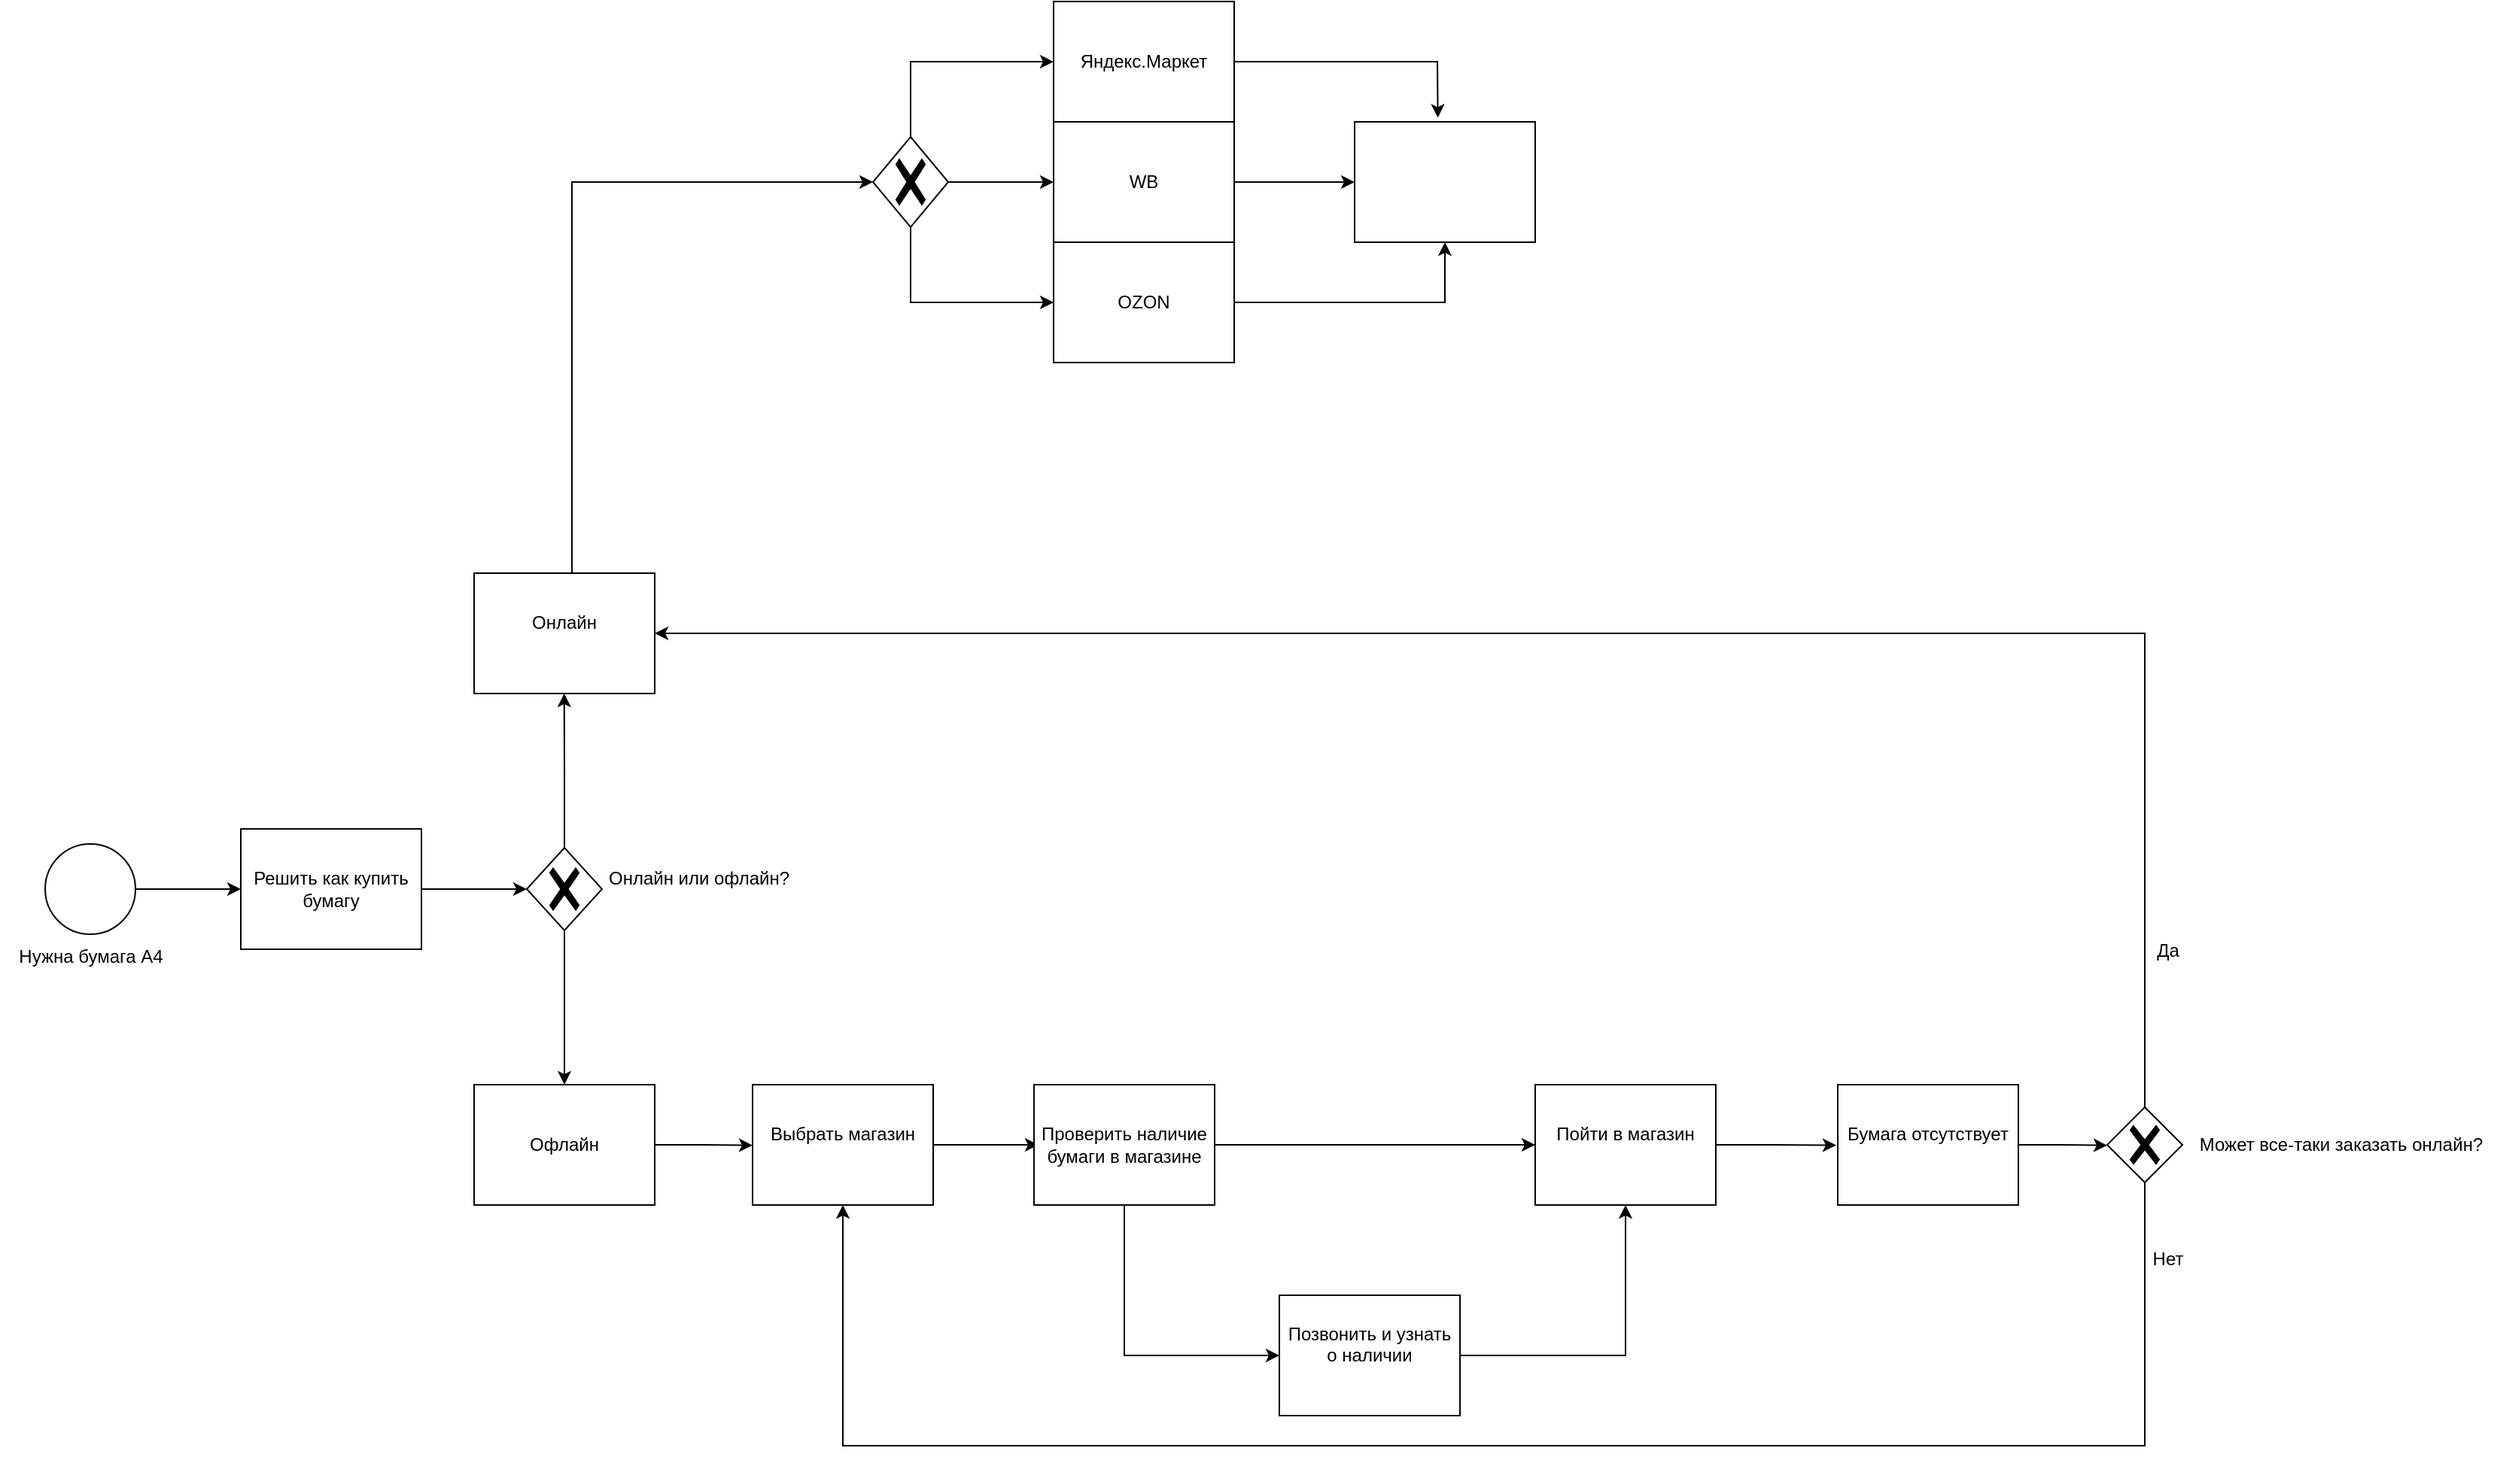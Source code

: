 <mxfile version="26.1.3">
  <diagram name="Страница — 1" id="5N9X3Y17L_XoEcSVhi0d">
    <mxGraphModel dx="2037" dy="2296" grid="1" gridSize="10" guides="1" tooltips="1" connect="1" arrows="1" fold="1" page="1" pageScale="1" pageWidth="827" pageHeight="1169" math="0" shadow="0">
      <root>
        <mxCell id="0" />
        <mxCell id="1" parent="0" />
        <mxCell id="wK_ba-2Pib_sXPPsbPto-5" style="edgeStyle=orthogonalEdgeStyle;rounded=0;orthogonalLoop=1;jettySize=auto;html=1;" parent="1" source="wK_ba-2Pib_sXPPsbPto-1" edge="1">
          <mxGeometry relative="1" as="geometry">
            <mxPoint x="180" y="270" as="targetPoint" />
          </mxGeometry>
        </mxCell>
        <mxCell id="wK_ba-2Pib_sXPPsbPto-1" value="" style="ellipse;whiteSpace=wrap;html=1;aspect=fixed;" parent="1" vertex="1">
          <mxGeometry x="50" y="240" width="60" height="60" as="geometry" />
        </mxCell>
        <mxCell id="wK_ba-2Pib_sXPPsbPto-2" value="&lt;div&gt;&lt;br&gt;&lt;/div&gt;" style="text;html=1;align=center;verticalAlign=middle;resizable=0;points=[];autosize=1;strokeColor=none;fillColor=none;" parent="1" vertex="1">
          <mxGeometry x="85" y="305" width="20" height="30" as="geometry" />
        </mxCell>
        <mxCell id="wK_ba-2Pib_sXPPsbPto-3" value="&lt;div&gt;Нужна бумага А4&lt;/div&gt;" style="text;html=1;align=center;verticalAlign=middle;resizable=0;points=[];autosize=1;strokeColor=none;fillColor=none;rounded=0;" parent="1" vertex="1">
          <mxGeometry x="20" y="300" width="120" height="30" as="geometry" />
        </mxCell>
        <mxCell id="wK_ba-2Pib_sXPPsbPto-7" style="edgeStyle=orthogonalEdgeStyle;rounded=0;orthogonalLoop=1;jettySize=auto;html=1;" parent="1" source="wK_ba-2Pib_sXPPsbPto-6" edge="1">
          <mxGeometry relative="1" as="geometry">
            <mxPoint x="370" y="270" as="targetPoint" />
          </mxGeometry>
        </mxCell>
        <mxCell id="wK_ba-2Pib_sXPPsbPto-6" value="Решить как купить бумагу" style="points=[[0.25,0,0],[0.5,0,0],[0.75,0,0],[1,0.25,0],[1,0.5,0],[1,0.75,0],[0.75,1,0],[0.5,1,0],[0.25,1,0],[0,0.75,0],[0,0.5,0],[0,0.25,0]];shape=mxgraph.bpmn.task2;whiteSpace=wrap;rectStyle=rounded;size=10;html=1;container=1;expand=0;collapsible=0;taskMarker=abstract;" parent="1" vertex="1">
          <mxGeometry x="180" y="230" width="120" height="80" as="geometry" />
        </mxCell>
        <mxCell id="FOxeAomE-UnCh2ast08M-1" style="edgeStyle=orthogonalEdgeStyle;rounded=0;orthogonalLoop=1;jettySize=auto;html=1;exitX=0.5;exitY=0;exitDx=0;exitDy=0;exitPerimeter=0;" parent="1" source="wK_ba-2Pib_sXPPsbPto-8" edge="1">
          <mxGeometry relative="1" as="geometry">
            <mxPoint x="394.857" y="140" as="targetPoint" />
          </mxGeometry>
        </mxCell>
        <mxCell id="FOxeAomE-UnCh2ast08M-2" style="edgeStyle=orthogonalEdgeStyle;rounded=0;orthogonalLoop=1;jettySize=auto;html=1;" parent="1" source="wK_ba-2Pib_sXPPsbPto-8" edge="1">
          <mxGeometry relative="1" as="geometry">
            <mxPoint x="395" y="400" as="targetPoint" />
          </mxGeometry>
        </mxCell>
        <mxCell id="wK_ba-2Pib_sXPPsbPto-8" value="" style="points=[[0.25,0.25,0],[0.5,0,0],[0.75,0.25,0],[1,0.5,0],[0.75,0.75,0],[0.5,1,0],[0.25,0.75,0],[0,0.5,0]];shape=mxgraph.bpmn.gateway2;html=1;verticalLabelPosition=bottom;labelBackgroundColor=#ffffff;verticalAlign=top;align=center;perimeter=rhombusPerimeter;outlineConnect=0;outline=none;symbol=none;gwType=exclusive;" parent="1" vertex="1">
          <mxGeometry x="370" y="242.5" width="50" height="55" as="geometry" />
        </mxCell>
        <mxCell id="wK_ba-2Pib_sXPPsbPto-9" value="Онлайн или о&lt;span style=&quot;background-color: transparent; color: light-dark(rgb(0, 0, 0), rgb(255, 255, 255));&quot;&gt;флайн?&lt;/span&gt;&lt;div&gt;&lt;div&gt;&lt;br&gt;&lt;/div&gt;&lt;/div&gt;" style="text;html=1;align=center;verticalAlign=middle;resizable=0;points=[];autosize=1;strokeColor=none;fillColor=none;" parent="1" vertex="1">
          <mxGeometry x="414" y="250" width="140" height="40" as="geometry" />
        </mxCell>
        <mxCell id="FOxeAomE-UnCh2ast08M-4" style="edgeStyle=orthogonalEdgeStyle;rounded=0;orthogonalLoop=1;jettySize=auto;html=1;exitX=1;exitY=0.5;exitDx=0;exitDy=0;exitPerimeter=0;" parent="1" source="FOxeAomE-UnCh2ast08M-3" edge="1">
          <mxGeometry relative="1" as="geometry">
            <mxPoint x="520" y="440.333" as="targetPoint" />
          </mxGeometry>
        </mxCell>
        <mxCell id="FOxeAomE-UnCh2ast08M-3" value="Офлайн" style="points=[[0.25,0,0],[0.5,0,0],[0.75,0,0],[1,0.25,0],[1,0.5,0],[1,0.75,0],[0.75,1,0],[0.5,1,0],[0.25,1,0],[0,0.75,0],[0,0.5,0],[0,0.25,0]];shape=mxgraph.bpmn.task2;whiteSpace=wrap;rectStyle=rounded;size=10;html=1;container=1;expand=0;collapsible=0;taskMarker=abstract;" parent="1" vertex="1">
          <mxGeometry x="335" y="400" width="120" height="80" as="geometry" />
        </mxCell>
        <mxCell id="FOxeAomE-UnCh2ast08M-6" style="edgeStyle=orthogonalEdgeStyle;rounded=0;orthogonalLoop=1;jettySize=auto;html=1;" parent="1" source="FOxeAomE-UnCh2ast08M-5" edge="1">
          <mxGeometry relative="1" as="geometry">
            <mxPoint x="710" y="440" as="targetPoint" />
          </mxGeometry>
        </mxCell>
        <mxCell id="FOxeAomE-UnCh2ast08M-5" value="Выбрать магазин&lt;div&gt;&lt;br&gt;&lt;/div&gt;" style="points=[[0.25,0,0],[0.5,0,0],[0.75,0,0],[1,0.25,0],[1,0.5,0],[1,0.75,0],[0.75,1,0],[0.5,1,0],[0.25,1,0],[0,0.75,0],[0,0.5,0],[0,0.25,0]];shape=mxgraph.bpmn.task2;whiteSpace=wrap;rectStyle=rounded;size=10;html=1;container=1;expand=0;collapsible=0;taskMarker=abstract;" parent="1" vertex="1">
          <mxGeometry x="520" y="400" width="120" height="80" as="geometry" />
        </mxCell>
        <mxCell id="FOxeAomE-UnCh2ast08M-8" value="Онлайн&lt;div&gt;&lt;br&gt;&lt;/div&gt;" style="points=[[0.25,0,0],[0.5,0,0],[0.75,0,0],[1,0.25,0],[1,0.5,0],[1,0.75,0],[0.75,1,0],[0.5,1,0],[0.25,1,0],[0,0.75,0],[0,0.5,0],[0,0.25,0]];shape=mxgraph.bpmn.task2;whiteSpace=wrap;rectStyle=rounded;size=10;html=1;container=1;expand=0;collapsible=0;taskMarker=abstract;" parent="1" vertex="1">
          <mxGeometry x="335" y="60" width="120" height="80" as="geometry" />
        </mxCell>
        <mxCell id="FOxeAomE-UnCh2ast08M-14" style="edgeStyle=orthogonalEdgeStyle;rounded=0;orthogonalLoop=1;jettySize=auto;html=1;exitX=1;exitY=0.5;exitDx=0;exitDy=0;exitPerimeter=0;" parent="1" source="FOxeAomE-UnCh2ast08M-9" edge="1">
          <mxGeometry relative="1" as="geometry">
            <mxPoint x="1040" y="440" as="targetPoint" />
          </mxGeometry>
        </mxCell>
        <mxCell id="FOxeAomE-UnCh2ast08M-9" value="Проверить наличие бумаги в магазине" style="points=[[0.25,0,0],[0.5,0,0],[0.75,0,0],[1,0.25,0],[1,0.5,0],[1,0.75,0],[0.75,1,0],[0.5,1,0],[0.25,1,0],[0,0.75,0],[0,0.5,0],[0,0.25,0]];shape=mxgraph.bpmn.task2;whiteSpace=wrap;rectStyle=rounded;size=10;html=1;container=1;expand=0;collapsible=0;taskMarker=abstract;isLoopSub=1;" parent="1" vertex="1">
          <mxGeometry x="707" y="400" width="120" height="80" as="geometry" />
        </mxCell>
        <mxCell id="FOxeAomE-UnCh2ast08M-12" value="" style="endArrow=classic;html=1;rounded=0;exitX=0.5;exitY=1;exitDx=0;exitDy=0;exitPerimeter=0;" parent="1" source="FOxeAomE-UnCh2ast08M-9" edge="1">
          <mxGeometry width="50" height="50" relative="1" as="geometry">
            <mxPoint x="860" y="530" as="sourcePoint" />
            <mxPoint x="870" y="580" as="targetPoint" />
            <Array as="points">
              <mxPoint x="767" y="580" />
            </Array>
          </mxGeometry>
        </mxCell>
        <mxCell id="FOxeAomE-UnCh2ast08M-13" value="Позвонить и узнать о наличии&lt;div&gt;&lt;br&gt;&lt;/div&gt;" style="points=[[0.25,0,0],[0.5,0,0],[0.75,0,0],[1,0.25,0],[1,0.5,0],[1,0.75,0],[0.75,1,0],[0.5,1,0],[0.25,1,0],[0,0.75,0],[0,0.5,0],[0,0.25,0]];shape=mxgraph.bpmn.task2;whiteSpace=wrap;rectStyle=rounded;size=10;html=1;container=1;expand=0;collapsible=0;taskMarker=abstract;" parent="1" vertex="1">
          <mxGeometry x="870" y="540" width="120" height="80" as="geometry" />
        </mxCell>
        <mxCell id="FOxeAomE-UnCh2ast08M-17" style="edgeStyle=orthogonalEdgeStyle;rounded=0;orthogonalLoop=1;jettySize=auto;html=1;exitX=1;exitY=0.5;exitDx=0;exitDy=0;exitPerimeter=0;" parent="1" source="FOxeAomE-UnCh2ast08M-15" edge="1">
          <mxGeometry relative="1" as="geometry">
            <mxPoint x="1240" y="440.273" as="targetPoint" />
          </mxGeometry>
        </mxCell>
        <mxCell id="FOxeAomE-UnCh2ast08M-15" value="Пойти в магазин&lt;div&gt;&lt;br&gt;&lt;/div&gt;" style="points=[[0.25,0,0],[0.5,0,0],[0.75,0,0],[1,0.25,0],[1,0.5,0],[1,0.75,0],[0.75,1,0],[0.5,1,0],[0.25,1,0],[0,0.75,0],[0,0.5,0],[0,0.25,0]];shape=mxgraph.bpmn.task2;whiteSpace=wrap;rectStyle=rounded;size=10;html=1;container=1;expand=0;collapsible=0;taskMarker=abstract;" parent="1" vertex="1">
          <mxGeometry x="1040" y="400" width="120" height="80" as="geometry" />
        </mxCell>
        <mxCell id="FOxeAomE-UnCh2ast08M-16" style="edgeStyle=orthogonalEdgeStyle;rounded=0;orthogonalLoop=1;jettySize=auto;html=1;exitX=1;exitY=0.5;exitDx=0;exitDy=0;exitPerimeter=0;entryX=0.5;entryY=1;entryDx=0;entryDy=0;entryPerimeter=0;" parent="1" source="FOxeAomE-UnCh2ast08M-13" target="FOxeAomE-UnCh2ast08M-15" edge="1">
          <mxGeometry relative="1" as="geometry" />
        </mxCell>
        <mxCell id="FOxeAomE-UnCh2ast08M-19" style="edgeStyle=orthogonalEdgeStyle;rounded=0;orthogonalLoop=1;jettySize=auto;html=1;exitX=1;exitY=0.5;exitDx=0;exitDy=0;exitPerimeter=0;" parent="1" source="FOxeAomE-UnCh2ast08M-18" edge="1">
          <mxGeometry relative="1" as="geometry">
            <mxPoint x="1420" y="440.385" as="targetPoint" />
          </mxGeometry>
        </mxCell>
        <mxCell id="FOxeAomE-UnCh2ast08M-18" value="Бумага отсутствует&lt;div&gt;&lt;br&gt;&lt;/div&gt;" style="points=[[0.25,0,0],[0.5,0,0],[0.75,0,0],[1,0.25,0],[1,0.5,0],[1,0.75,0],[0.75,1,0],[0.5,1,0],[0.25,1,0],[0,0.75,0],[0,0.5,0],[0,0.25,0]];shape=mxgraph.bpmn.task2;whiteSpace=wrap;rectStyle=rounded;size=10;html=1;container=1;expand=0;collapsible=0;taskMarker=abstract;" parent="1" vertex="1">
          <mxGeometry x="1241" y="400" width="120" height="80" as="geometry" />
        </mxCell>
        <mxCell id="FOxeAomE-UnCh2ast08M-20" value="" style="points=[[0.25,0.25,0],[0.5,0,0],[0.75,0.25,0],[1,0.5,0],[0.75,0.75,0],[0.5,1,0],[0.25,0.75,0],[0,0.5,0]];shape=mxgraph.bpmn.gateway2;html=1;verticalLabelPosition=bottom;labelBackgroundColor=#ffffff;verticalAlign=top;align=center;perimeter=rhombusPerimeter;outlineConnect=0;outline=none;symbol=none;gwType=exclusive;" parent="1" vertex="1">
          <mxGeometry x="1420" y="415" width="50" height="50" as="geometry" />
        </mxCell>
        <mxCell id="FOxeAomE-UnCh2ast08M-22" value="" style="endArrow=classic;html=1;rounded=0;exitX=0.5;exitY=1;exitDx=0;exitDy=0;exitPerimeter=0;entryX=0.5;entryY=1;entryDx=0;entryDy=0;entryPerimeter=0;" parent="1" source="FOxeAomE-UnCh2ast08M-20" target="FOxeAomE-UnCh2ast08M-5" edge="1">
          <mxGeometry width="50" height="50" relative="1" as="geometry">
            <mxPoint x="1440" y="530" as="sourcePoint" />
            <mxPoint x="1445" y="670" as="targetPoint" />
            <Array as="points">
              <mxPoint x="1445" y="570" />
              <mxPoint x="1445" y="640" />
              <mxPoint x="580" y="640" />
            </Array>
          </mxGeometry>
        </mxCell>
        <mxCell id="FOxeAomE-UnCh2ast08M-23" value="" style="endArrow=classic;html=1;rounded=0;exitX=0.5;exitY=0;exitDx=0;exitDy=0;exitPerimeter=0;entryX=1;entryY=0.5;entryDx=0;entryDy=0;entryPerimeter=0;" parent="1" source="FOxeAomE-UnCh2ast08M-20" target="FOxeAomE-UnCh2ast08M-8" edge="1">
          <mxGeometry width="50" height="50" relative="1" as="geometry">
            <mxPoint x="1410" y="370" as="sourcePoint" />
            <mxPoint x="1460" y="320" as="targetPoint" />
            <Array as="points">
              <mxPoint x="1445" y="100" />
            </Array>
          </mxGeometry>
        </mxCell>
        <mxCell id="FOxeAomE-UnCh2ast08M-24" value="Может все-таки заказать онлайн?" style="text;html=1;align=center;verticalAlign=middle;resizable=0;points=[];autosize=1;strokeColor=none;fillColor=none;" parent="1" vertex="1">
          <mxGeometry x="1470" y="425" width="210" height="30" as="geometry" />
        </mxCell>
        <mxCell id="FOxeAomE-UnCh2ast08M-25" value="Нет&lt;div&gt;&lt;br&gt;&lt;/div&gt;" style="text;html=1;align=center;verticalAlign=middle;resizable=0;points=[];autosize=1;strokeColor=none;fillColor=none;" parent="1" vertex="1">
          <mxGeometry x="1440" y="503" width="40" height="40" as="geometry" />
        </mxCell>
        <mxCell id="FOxeAomE-UnCh2ast08M-26" value="Да&lt;div&gt;&lt;br&gt;&lt;/div&gt;" style="text;html=1;align=center;verticalAlign=middle;resizable=0;points=[];autosize=1;strokeColor=none;fillColor=none;" parent="1" vertex="1">
          <mxGeometry x="1440" y="297.5" width="40" height="40" as="geometry" />
        </mxCell>
        <mxCell id="FOxeAomE-UnCh2ast08M-29" value="" style="endArrow=classic;html=1;rounded=0;" parent="1" edge="1">
          <mxGeometry width="50" height="50" relative="1" as="geometry">
            <mxPoint x="400" y="60" as="sourcePoint" />
            <mxPoint x="600" y="-200" as="targetPoint" />
            <Array as="points">
              <mxPoint x="400" y="-200" />
            </Array>
          </mxGeometry>
        </mxCell>
        <mxCell id="FOxeAomE-UnCh2ast08M-31" style="edgeStyle=orthogonalEdgeStyle;rounded=0;orthogonalLoop=1;jettySize=auto;html=1;" parent="1" source="FOxeAomE-UnCh2ast08M-30" edge="1">
          <mxGeometry relative="1" as="geometry">
            <mxPoint x="720" y="-200" as="targetPoint" />
          </mxGeometry>
        </mxCell>
        <mxCell id="FOxeAomE-UnCh2ast08M-30" value="" style="points=[[0.25,0.25,0],[0.5,0,0],[0.75,0.25,0],[1,0.5,0],[0.75,0.75,0],[0.5,1,0],[0.25,0.75,0],[0,0.5,0]];shape=mxgraph.bpmn.gateway2;html=1;verticalLabelPosition=bottom;labelBackgroundColor=#ffffff;verticalAlign=top;align=center;perimeter=rhombusPerimeter;outlineConnect=0;outline=none;symbol=none;gwType=exclusive;" parent="1" vertex="1">
          <mxGeometry x="600" y="-230" width="50" height="60" as="geometry" />
        </mxCell>
        <mxCell id="FOxeAomE-UnCh2ast08M-33" value="" style="endArrow=classic;html=1;rounded=0;exitX=0.5;exitY=0;exitDx=0;exitDy=0;exitPerimeter=0;" parent="1" source="FOxeAomE-UnCh2ast08M-30" edge="1">
          <mxGeometry width="50" height="50" relative="1" as="geometry">
            <mxPoint x="620" y="-230" as="sourcePoint" />
            <mxPoint x="720" y="-280" as="targetPoint" />
            <Array as="points">
              <mxPoint x="625" y="-280" />
            </Array>
          </mxGeometry>
        </mxCell>
        <mxCell id="gzaS7XNjRrWvbMyhiYDA-1" value="" style="endArrow=classic;html=1;rounded=0;exitX=0.5;exitY=1;exitDx=0;exitDy=0;exitPerimeter=0;" edge="1" parent="1" source="FOxeAomE-UnCh2ast08M-30">
          <mxGeometry width="50" height="50" relative="1" as="geometry">
            <mxPoint x="670" y="-70" as="sourcePoint" />
            <mxPoint x="720" y="-120" as="targetPoint" />
            <Array as="points">
              <mxPoint x="625" y="-120" />
            </Array>
          </mxGeometry>
        </mxCell>
        <mxCell id="gzaS7XNjRrWvbMyhiYDA-2" value="OZON" style="points=[[0.25,0,0],[0.5,0,0],[0.75,0,0],[1,0.25,0],[1,0.5,0],[1,0.75,0],[0.75,1,0],[0.5,1,0],[0.25,1,0],[0,0.75,0],[0,0.5,0],[0,0.25,0]];shape=mxgraph.bpmn.task2;whiteSpace=wrap;rectStyle=rounded;size=10;html=1;container=1;expand=0;collapsible=0;taskMarker=abstract;" vertex="1" parent="1">
          <mxGeometry x="720" y="-160" width="120" height="80" as="geometry" />
        </mxCell>
        <mxCell id="gzaS7XNjRrWvbMyhiYDA-3" value="WB" style="points=[[0.25,0,0],[0.5,0,0],[0.75,0,0],[1,0.25,0],[1,0.5,0],[1,0.75,0],[0.75,1,0],[0.5,1,0],[0.25,1,0],[0,0.75,0],[0,0.5,0],[0,0.25,0]];shape=mxgraph.bpmn.task2;whiteSpace=wrap;rectStyle=rounded;size=10;html=1;container=1;expand=0;collapsible=0;taskMarker=abstract;" vertex="1" parent="1">
          <mxGeometry x="720" y="-240" width="120" height="80" as="geometry" />
        </mxCell>
        <mxCell id="gzaS7XNjRrWvbMyhiYDA-4" value="Яндекс.Маркет" style="points=[[0.25,0,0],[0.5,0,0],[0.75,0,0],[1,0.25,0],[1,0.5,0],[1,0.75,0],[0.75,1,0],[0.5,1,0],[0.25,1,0],[0,0.75,0],[0,0.5,0],[0,0.25,0]];shape=mxgraph.bpmn.task2;whiteSpace=wrap;rectStyle=rounded;size=10;html=1;container=1;expand=0;collapsible=0;taskMarker=abstract;" vertex="1" parent="1">
          <mxGeometry x="720" y="-320" width="120" height="80" as="geometry" />
        </mxCell>
        <mxCell id="gzaS7XNjRrWvbMyhiYDA-6" value="" style="endArrow=classic;html=1;rounded=0;entryX=0.461;entryY=-0.035;entryDx=0;entryDy=0;entryPerimeter=0;" edge="1" parent="1" target="gzaS7XNjRrWvbMyhiYDA-9">
          <mxGeometry width="50" height="50" relative="1" as="geometry">
            <mxPoint x="840" y="-280" as="sourcePoint" />
            <mxPoint x="890" y="-330" as="targetPoint" />
            <Array as="points">
              <mxPoint x="975" y="-280" />
            </Array>
          </mxGeometry>
        </mxCell>
        <mxCell id="gzaS7XNjRrWvbMyhiYDA-7" value="" style="endArrow=classic;html=1;rounded=0;entryX=0.5;entryY=1;entryDx=0;entryDy=0;entryPerimeter=0;" edge="1" parent="1" target="gzaS7XNjRrWvbMyhiYDA-9">
          <mxGeometry width="50" height="50" relative="1" as="geometry">
            <mxPoint x="840" y="-120" as="sourcePoint" />
            <mxPoint x="890" y="-170" as="targetPoint" />
            <Array as="points">
              <mxPoint x="980" y="-120" />
            </Array>
          </mxGeometry>
        </mxCell>
        <mxCell id="gzaS7XNjRrWvbMyhiYDA-8" value="" style="endArrow=classic;html=1;rounded=0;" edge="1" parent="1">
          <mxGeometry width="50" height="50" relative="1" as="geometry">
            <mxPoint x="840" y="-200" as="sourcePoint" />
            <mxPoint x="920" y="-200" as="targetPoint" />
          </mxGeometry>
        </mxCell>
        <mxCell id="gzaS7XNjRrWvbMyhiYDA-9" value="" style="points=[[0.25,0,0],[0.5,0,0],[0.75,0,0],[1,0.25,0],[1,0.5,0],[1,0.75,0],[0.75,1,0],[0.5,1,0],[0.25,1,0],[0,0.75,0],[0,0.5,0],[0,0.25,0]];shape=mxgraph.bpmn.task2;whiteSpace=wrap;rectStyle=rounded;size=10;html=1;container=1;expand=0;collapsible=0;taskMarker=abstract;" vertex="1" parent="1">
          <mxGeometry x="920" y="-240" width="120" height="80" as="geometry" />
        </mxCell>
      </root>
    </mxGraphModel>
  </diagram>
</mxfile>
